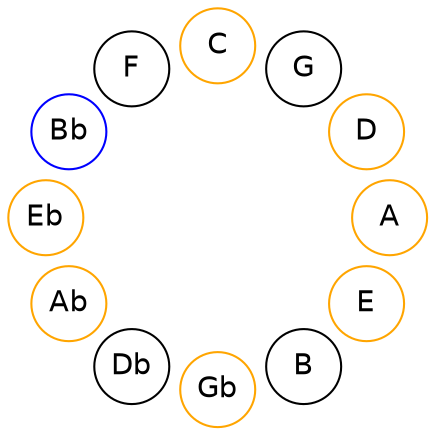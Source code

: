 
graph {

layout = circo;
mindist = .1

node [shape = circle, fontname = Helvetica, margin = 0]
edge [style=invis]

subgraph 1 {
	E -- B -- Gb -- Db -- Ab -- Eb -- Bb -- F -- C -- G -- D -- A -- E
}

E [color=orange];
Gb [color=orange];
Ab [color=orange];
Eb [color=orange];
Bb [color=blue];
C [color=orange];
D [color=orange];
A [color=orange];
}
